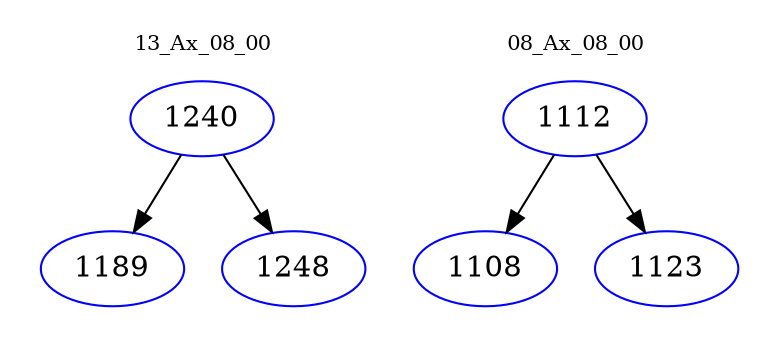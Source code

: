 digraph{
subgraph cluster_0 {
color = white
label = "13_Ax_08_00";
fontsize=10;
T0_1240 [label="1240", color="blue"]
T0_1240 -> T0_1189 [color="black"]
T0_1189 [label="1189", color="blue"]
T0_1240 -> T0_1248 [color="black"]
T0_1248 [label="1248", color="blue"]
}
subgraph cluster_1 {
color = white
label = "08_Ax_08_00";
fontsize=10;
T1_1112 [label="1112", color="blue"]
T1_1112 -> T1_1108 [color="black"]
T1_1108 [label="1108", color="blue"]
T1_1112 -> T1_1123 [color="black"]
T1_1123 [label="1123", color="blue"]
}
}
